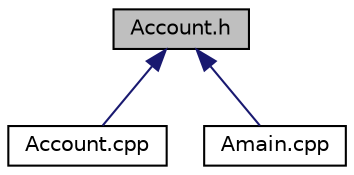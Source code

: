 digraph "Account.h"
{
  edge [fontname="Helvetica",fontsize="10",labelfontname="Helvetica",labelfontsize="10"];
  node [fontname="Helvetica",fontsize="10",shape=record];
  Node1 [label="Account.h",height=0.2,width=0.4,color="black", fillcolor="grey75", style="filled", fontcolor="black"];
  Node1 -> Node2 [dir="back",color="midnightblue",fontsize="10",style="solid"];
  Node2 [label="Account.cpp",height=0.2,width=0.4,color="black", fillcolor="white", style="filled",URL="$Account_8cpp.html"];
  Node1 -> Node3 [dir="back",color="midnightblue",fontsize="10",style="solid"];
  Node3 [label="Amain.cpp",height=0.2,width=0.4,color="black", fillcolor="white", style="filled",URL="$Amain_8cpp.html"];
}
